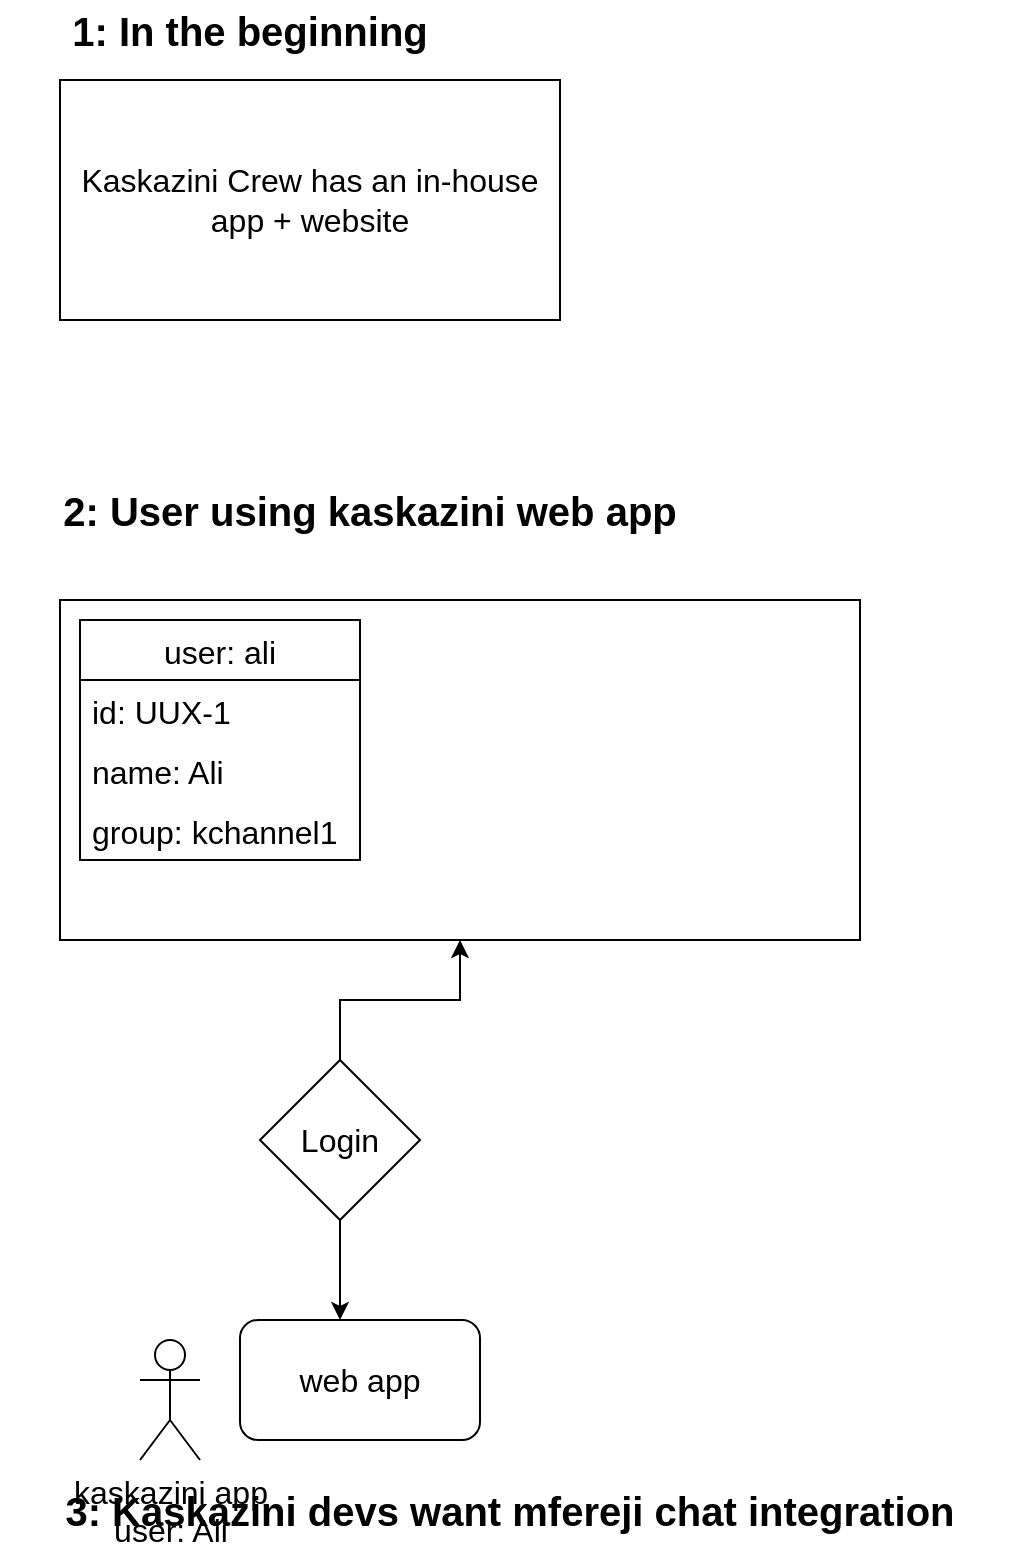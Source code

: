 <mxfile version="20.2.6" type="github">
  <diagram id="xGsmjWUwdSs3WfRvNGsz" name="Start">
    <mxGraphModel dx="946" dy="512" grid="1" gridSize="10" guides="1" tooltips="1" connect="1" arrows="1" fold="1" page="1" pageScale="1" pageWidth="850" pageHeight="1100" math="0" shadow="0">
      <root>
        <mxCell id="0" />
        <mxCell id="1" parent="0" />
        <mxCell id="mF20tj5GkucY1kL0fypX-1" value="&lt;font style=&quot;font-size: 16px;&quot;&gt;Kaskazini Crew has an in-house app + website &lt;/font&gt;" style="rounded=0;whiteSpace=wrap;html=1;" vertex="1" parent="1">
          <mxGeometry x="40" y="140" width="250" height="120" as="geometry" />
        </mxCell>
        <mxCell id="mF20tj5GkucY1kL0fypX-2" value="&lt;b&gt;&lt;font style=&quot;font-size: 20px;&quot;&gt;1: In the beginning&lt;/font&gt;&lt;/b&gt;" style="text;html=1;strokeColor=none;fillColor=none;align=center;verticalAlign=middle;whiteSpace=wrap;rounded=0;" vertex="1" parent="1">
          <mxGeometry x="40" y="100" width="190" height="30" as="geometry" />
        </mxCell>
        <mxCell id="mF20tj5GkucY1kL0fypX-3" value="&lt;b&gt;&lt;font style=&quot;font-size: 20px;&quot;&gt;2: User using kaskazini web app&lt;br&gt;&lt;/font&gt;&lt;/b&gt;" style="text;html=1;strokeColor=none;fillColor=none;align=center;verticalAlign=middle;whiteSpace=wrap;rounded=0;" vertex="1" parent="1">
          <mxGeometry x="20" y="340" width="350" height="30" as="geometry" />
        </mxCell>
        <mxCell id="mF20tj5GkucY1kL0fypX-4" value="" style="rounded=0;whiteSpace=wrap;html=1;fontSize=16;" vertex="1" parent="1">
          <mxGeometry x="40" y="400" width="400" height="170" as="geometry" />
        </mxCell>
        <mxCell id="mF20tj5GkucY1kL0fypX-5" value="&lt;b&gt;&lt;font style=&quot;font-size: 20px;&quot;&gt;3: Kaskazini devs want mfereji chat integration &lt;br&gt;&lt;/font&gt;&lt;/b&gt;" style="text;html=1;strokeColor=none;fillColor=none;align=center;verticalAlign=middle;whiteSpace=wrap;rounded=0;" vertex="1" parent="1">
          <mxGeometry x="10" y="840" width="510" height="30" as="geometry" />
        </mxCell>
        <mxCell id="mF20tj5GkucY1kL0fypX-6" value="&lt;div&gt;kaskazini app &lt;br&gt;&lt;/div&gt;&lt;div&gt;user: Ali&lt;/div&gt;" style="shape=umlActor;verticalLabelPosition=bottom;verticalAlign=top;html=1;outlineConnect=0;fontSize=16;" vertex="1" parent="1">
          <mxGeometry x="80" y="770" width="30" height="60" as="geometry" />
        </mxCell>
        <mxCell id="mF20tj5GkucY1kL0fypX-7" value="user: ali" style="swimlane;fontStyle=0;childLayout=stackLayout;horizontal=1;startSize=30;horizontalStack=0;resizeParent=1;resizeParentMax=0;resizeLast=0;collapsible=1;marginBottom=0;fontSize=16;" vertex="1" parent="1">
          <mxGeometry x="50" y="410" width="140" height="120" as="geometry" />
        </mxCell>
        <mxCell id="mF20tj5GkucY1kL0fypX-8" value="id: UUX-1" style="text;strokeColor=none;fillColor=none;align=left;verticalAlign=middle;spacingLeft=4;spacingRight=4;overflow=hidden;points=[[0,0.5],[1,0.5]];portConstraint=eastwest;rotatable=0;fontSize=16;" vertex="1" parent="mF20tj5GkucY1kL0fypX-7">
          <mxGeometry y="30" width="140" height="30" as="geometry" />
        </mxCell>
        <mxCell id="mF20tj5GkucY1kL0fypX-9" value="name: Ali" style="text;strokeColor=none;fillColor=none;align=left;verticalAlign=middle;spacingLeft=4;spacingRight=4;overflow=hidden;points=[[0,0.5],[1,0.5]];portConstraint=eastwest;rotatable=0;fontSize=16;" vertex="1" parent="mF20tj5GkucY1kL0fypX-7">
          <mxGeometry y="60" width="140" height="30" as="geometry" />
        </mxCell>
        <mxCell id="mF20tj5GkucY1kL0fypX-10" value="group: kchannel1" style="text;strokeColor=none;fillColor=none;align=left;verticalAlign=middle;spacingLeft=4;spacingRight=4;overflow=hidden;points=[[0,0.5],[1,0.5]];portConstraint=eastwest;rotatable=0;fontSize=16;" vertex="1" parent="mF20tj5GkucY1kL0fypX-7">
          <mxGeometry y="90" width="140" height="30" as="geometry" />
        </mxCell>
        <mxCell id="mF20tj5GkucY1kL0fypX-11" value="web app" style="rounded=1;whiteSpace=wrap;html=1;fontSize=16;" vertex="1" parent="1">
          <mxGeometry x="130" y="760" width="120" height="60" as="geometry" />
        </mxCell>
        <mxCell id="mF20tj5GkucY1kL0fypX-14" style="edgeStyle=orthogonalEdgeStyle;rounded=0;orthogonalLoop=1;jettySize=auto;html=1;fontSize=16;" edge="1" parent="1" source="mF20tj5GkucY1kL0fypX-13" target="mF20tj5GkucY1kL0fypX-4">
          <mxGeometry relative="1" as="geometry" />
        </mxCell>
        <mxCell id="mF20tj5GkucY1kL0fypX-15" style="edgeStyle=orthogonalEdgeStyle;rounded=0;orthogonalLoop=1;jettySize=auto;html=1;fontSize=16;" edge="1" parent="1" source="mF20tj5GkucY1kL0fypX-13">
          <mxGeometry relative="1" as="geometry">
            <mxPoint x="180" y="760" as="targetPoint" />
          </mxGeometry>
        </mxCell>
        <mxCell id="mF20tj5GkucY1kL0fypX-13" value="Login" style="rhombus;whiteSpace=wrap;html=1;fontSize=16;" vertex="1" parent="1">
          <mxGeometry x="140" y="630" width="80" height="80" as="geometry" />
        </mxCell>
      </root>
    </mxGraphModel>
  </diagram>
</mxfile>
